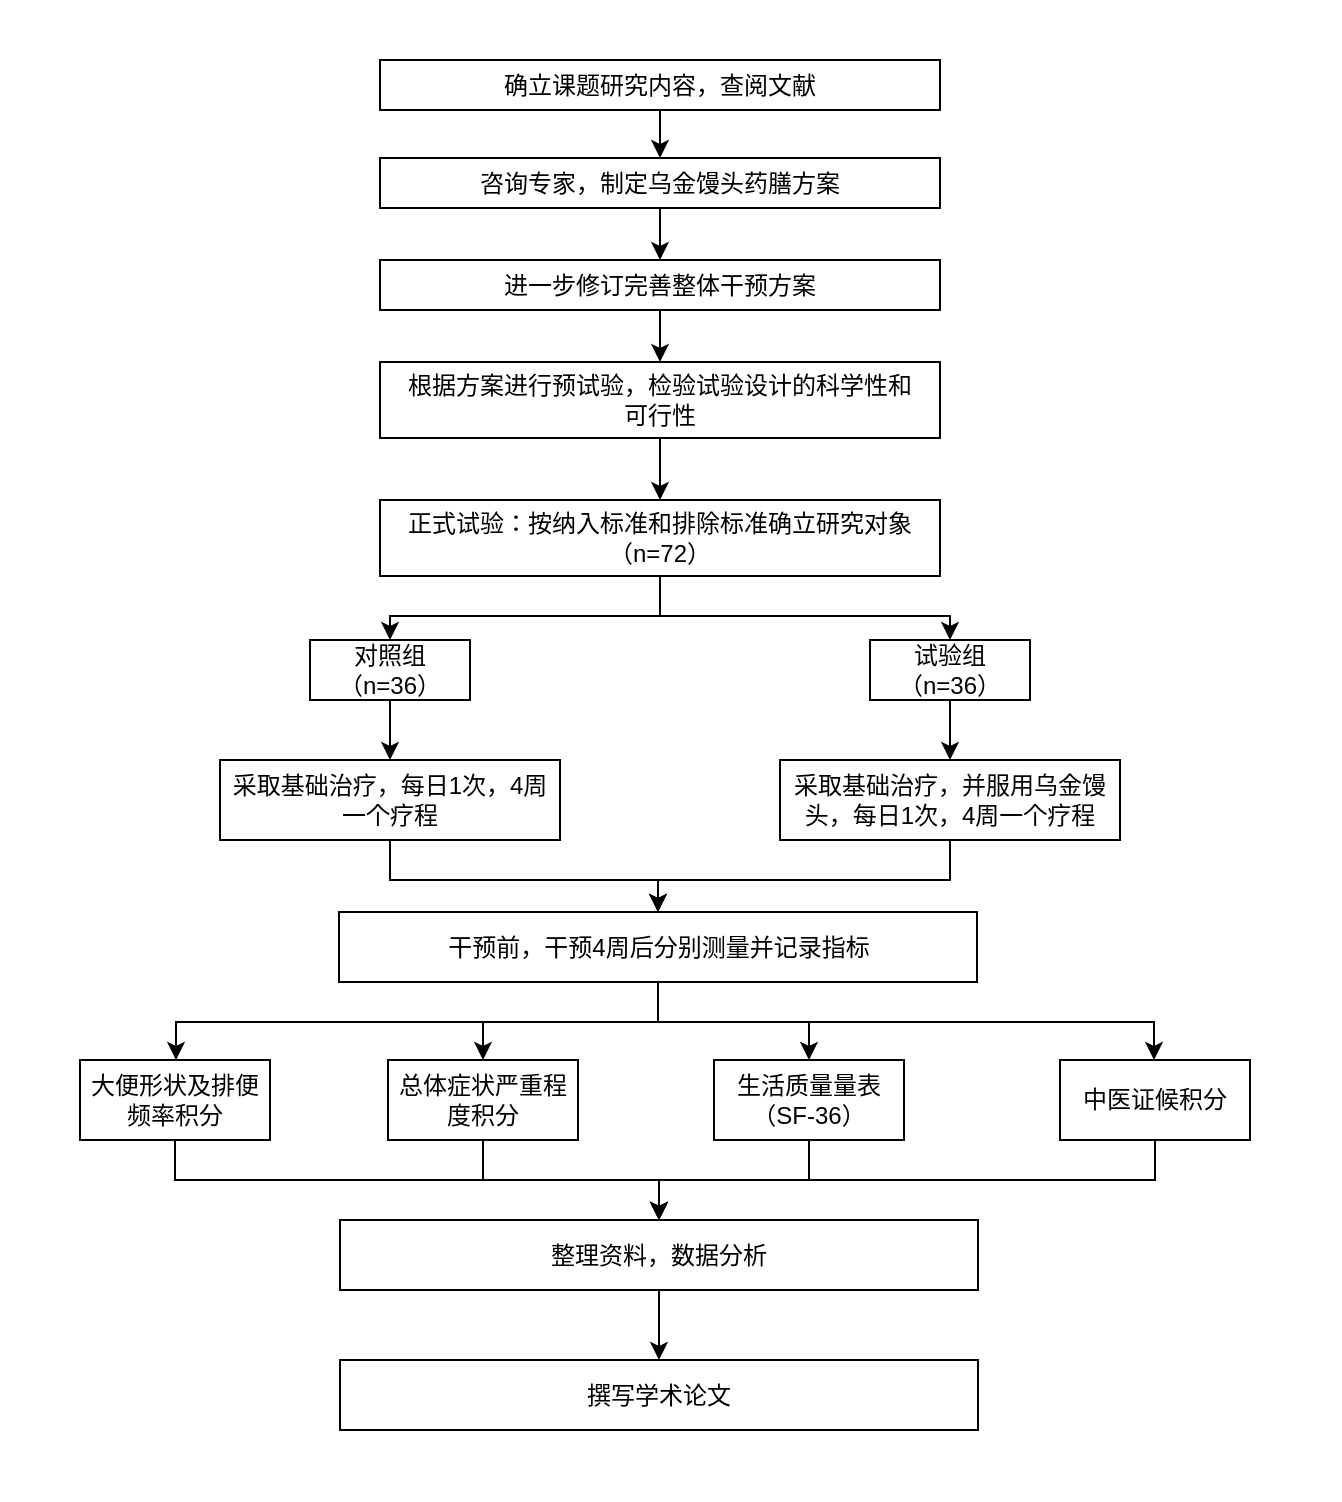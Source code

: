 <mxfile version="26.2.10">
  <diagram name="第 1 页" id="43g43-p8lrJT_yF0-TSw">
    <mxGraphModel dx="1016" dy="590" grid="1" gridSize="10" guides="1" tooltips="1" connect="1" arrows="1" fold="1" page="1" pageScale="1" pageWidth="827" pageHeight="1169" math="0" shadow="0">
      <root>
        <mxCell id="0" />
        <mxCell id="1" parent="0" />
        <mxCell id="D2ccaEsxYQHLOQnfDHp8-46" value="&amp;nbsp;" style="text;html=1;align=center;verticalAlign=middle;whiteSpace=wrap;rounded=0;" parent="1" vertex="1">
          <mxGeometry x="110" y="80" width="670" height="750" as="geometry" />
        </mxCell>
        <mxCell id="D2ccaEsxYQHLOQnfDHp8-27" style="edgeStyle=orthogonalEdgeStyle;rounded=0;orthogonalLoop=1;jettySize=auto;html=1;exitX=0.5;exitY=1;exitDx=0;exitDy=0;entryX=0.5;entryY=0;entryDx=0;entryDy=0;" parent="1" source="D2ccaEsxYQHLOQnfDHp8-1" target="D2ccaEsxYQHLOQnfDHp8-2" edge="1">
          <mxGeometry relative="1" as="geometry" />
        </mxCell>
        <mxCell id="D2ccaEsxYQHLOQnfDHp8-1" value="&lt;font&gt;确立课题研究内容，查阅文献&lt;/font&gt;" style="rounded=0;whiteSpace=wrap;html=1;fontSize=12;" parent="1" vertex="1">
          <mxGeometry x="300" y="110" width="280" height="25" as="geometry" />
        </mxCell>
        <mxCell id="D2ccaEsxYQHLOQnfDHp8-28" style="edgeStyle=orthogonalEdgeStyle;rounded=0;orthogonalLoop=1;jettySize=auto;html=1;exitX=0.5;exitY=1;exitDx=0;exitDy=0;entryX=0.5;entryY=0;entryDx=0;entryDy=0;" parent="1" source="D2ccaEsxYQHLOQnfDHp8-2" target="D2ccaEsxYQHLOQnfDHp8-3" edge="1">
          <mxGeometry relative="1" as="geometry" />
        </mxCell>
        <mxCell id="D2ccaEsxYQHLOQnfDHp8-2" value="&lt;font&gt;咨询专家，制定乌金馒头药膳方案&lt;/font&gt;" style="rounded=0;whiteSpace=wrap;html=1;fontSize=12;" parent="1" vertex="1">
          <mxGeometry x="300" y="159" width="280" height="25" as="geometry" />
        </mxCell>
        <mxCell id="D2ccaEsxYQHLOQnfDHp8-29" style="edgeStyle=orthogonalEdgeStyle;rounded=0;orthogonalLoop=1;jettySize=auto;html=1;exitX=0.5;exitY=1;exitDx=0;exitDy=0;entryX=0.5;entryY=0;entryDx=0;entryDy=0;" parent="1" source="D2ccaEsxYQHLOQnfDHp8-3" target="D2ccaEsxYQHLOQnfDHp8-4" edge="1">
          <mxGeometry relative="1" as="geometry" />
        </mxCell>
        <mxCell id="D2ccaEsxYQHLOQnfDHp8-3" value="&lt;font&gt;进一步修订完善整体干预方案&lt;/font&gt;" style="rounded=0;whiteSpace=wrap;html=1;fontSize=12;" parent="1" vertex="1">
          <mxGeometry x="300" y="210" width="280" height="25" as="geometry" />
        </mxCell>
        <mxCell id="D2ccaEsxYQHLOQnfDHp8-30" style="edgeStyle=orthogonalEdgeStyle;rounded=0;orthogonalLoop=1;jettySize=auto;html=1;exitX=0.5;exitY=1;exitDx=0;exitDy=0;" parent="1" source="D2ccaEsxYQHLOQnfDHp8-4" target="D2ccaEsxYQHLOQnfDHp8-6" edge="1">
          <mxGeometry relative="1" as="geometry" />
        </mxCell>
        <mxCell id="D2ccaEsxYQHLOQnfDHp8-4" value="&lt;font&gt;根据方案进行预试验，检验试验设计的科学性和&lt;/font&gt;&lt;div&gt;&lt;font&gt;可行性&lt;/font&gt;&lt;/div&gt;" style="rounded=0;whiteSpace=wrap;html=1;fontSize=12;" parent="1" vertex="1">
          <mxGeometry x="300" y="261" width="280" height="38" as="geometry" />
        </mxCell>
        <mxCell id="D2ccaEsxYQHLOQnfDHp8-31" style="edgeStyle=orthogonalEdgeStyle;rounded=0;orthogonalLoop=1;jettySize=auto;html=1;entryX=0.5;entryY=0;entryDx=0;entryDy=0;" parent="1" source="D2ccaEsxYQHLOQnfDHp8-6" target="D2ccaEsxYQHLOQnfDHp8-7" edge="1">
          <mxGeometry relative="1" as="geometry" />
        </mxCell>
        <mxCell id="D2ccaEsxYQHLOQnfDHp8-32" style="edgeStyle=orthogonalEdgeStyle;rounded=0;orthogonalLoop=1;jettySize=auto;html=1;" parent="1" source="D2ccaEsxYQHLOQnfDHp8-6" target="D2ccaEsxYQHLOQnfDHp8-8" edge="1">
          <mxGeometry relative="1" as="geometry" />
        </mxCell>
        <mxCell id="D2ccaEsxYQHLOQnfDHp8-6" value="正式试验：按纳入标准和排除标准确立研究对象（n=72）" style="rounded=0;whiteSpace=wrap;html=1;fontSize=12;" parent="1" vertex="1">
          <mxGeometry x="300" y="330" width="280" height="38" as="geometry" />
        </mxCell>
        <mxCell id="D2ccaEsxYQHLOQnfDHp8-33" style="edgeStyle=orthogonalEdgeStyle;rounded=0;orthogonalLoop=1;jettySize=auto;html=1;exitX=0.5;exitY=1;exitDx=0;exitDy=0;entryX=0.5;entryY=0;entryDx=0;entryDy=0;" parent="1" source="D2ccaEsxYQHLOQnfDHp8-7" target="D2ccaEsxYQHLOQnfDHp8-9" edge="1">
          <mxGeometry relative="1" as="geometry" />
        </mxCell>
        <mxCell id="D2ccaEsxYQHLOQnfDHp8-7" value="对照组&lt;div&gt;（n=36）&lt;/div&gt;" style="rounded=0;whiteSpace=wrap;html=1;" parent="1" vertex="1">
          <mxGeometry x="265" y="400" width="80" height="30" as="geometry" />
        </mxCell>
        <mxCell id="D2ccaEsxYQHLOQnfDHp8-34" style="edgeStyle=orthogonalEdgeStyle;rounded=0;orthogonalLoop=1;jettySize=auto;html=1;exitX=0.5;exitY=1;exitDx=0;exitDy=0;entryX=0.5;entryY=0;entryDx=0;entryDy=0;" parent="1" source="D2ccaEsxYQHLOQnfDHp8-8" target="D2ccaEsxYQHLOQnfDHp8-10" edge="1">
          <mxGeometry relative="1" as="geometry" />
        </mxCell>
        <mxCell id="D2ccaEsxYQHLOQnfDHp8-8" value="试验组&lt;div&gt;（n=36）&lt;/div&gt;" style="rounded=0;whiteSpace=wrap;html=1;" parent="1" vertex="1">
          <mxGeometry x="545" y="400" width="80" height="30" as="geometry" />
        </mxCell>
        <mxCell id="D2ccaEsxYQHLOQnfDHp8-36" style="edgeStyle=orthogonalEdgeStyle;rounded=0;orthogonalLoop=1;jettySize=auto;html=1;entryX=0.5;entryY=0;entryDx=0;entryDy=0;" parent="1" source="D2ccaEsxYQHLOQnfDHp8-9" target="D2ccaEsxYQHLOQnfDHp8-11" edge="1">
          <mxGeometry relative="1" as="geometry">
            <Array as="points">
              <mxPoint x="305" y="520" />
              <mxPoint x="439" y="520" />
            </Array>
          </mxGeometry>
        </mxCell>
        <mxCell id="D2ccaEsxYQHLOQnfDHp8-9" value="&lt;font&gt;采取基础治疗，每日1次，4周一个疗程&lt;/font&gt;" style="rounded=0;whiteSpace=wrap;html=1;fontSize=12;" parent="1" vertex="1">
          <mxGeometry x="220" y="460" width="170" height="40" as="geometry" />
        </mxCell>
        <mxCell id="D2ccaEsxYQHLOQnfDHp8-38" style="edgeStyle=orthogonalEdgeStyle;rounded=0;orthogonalLoop=1;jettySize=auto;html=1;entryX=0.5;entryY=0;entryDx=0;entryDy=0;" parent="1" source="D2ccaEsxYQHLOQnfDHp8-10" target="D2ccaEsxYQHLOQnfDHp8-11" edge="1">
          <mxGeometry relative="1" as="geometry">
            <Array as="points">
              <mxPoint x="585" y="520" />
              <mxPoint x="439" y="520" />
            </Array>
          </mxGeometry>
        </mxCell>
        <mxCell id="D2ccaEsxYQHLOQnfDHp8-10" value="&lt;font&gt;采取基础治疗，并服用乌金馒头，每日1次，4周一个疗程&lt;/font&gt;" style="rounded=0;whiteSpace=wrap;html=1;fontSize=12;" parent="1" vertex="1">
          <mxGeometry x="500" y="460" width="170" height="40" as="geometry" />
        </mxCell>
        <mxCell id="D2ccaEsxYQHLOQnfDHp8-20" style="edgeStyle=orthogonalEdgeStyle;rounded=0;orthogonalLoop=1;jettySize=auto;html=1;" parent="1" source="D2ccaEsxYQHLOQnfDHp8-11" target="D2ccaEsxYQHLOQnfDHp8-14" edge="1">
          <mxGeometry relative="1" as="geometry" />
        </mxCell>
        <mxCell id="D2ccaEsxYQHLOQnfDHp8-21" style="edgeStyle=orthogonalEdgeStyle;rounded=0;orthogonalLoop=1;jettySize=auto;html=1;" parent="1" source="D2ccaEsxYQHLOQnfDHp8-11" target="D2ccaEsxYQHLOQnfDHp8-15" edge="1">
          <mxGeometry relative="1" as="geometry" />
        </mxCell>
        <mxCell id="D2ccaEsxYQHLOQnfDHp8-23" style="edgeStyle=orthogonalEdgeStyle;rounded=0;orthogonalLoop=1;jettySize=auto;html=1;exitX=0.5;exitY=1;exitDx=0;exitDy=0;" parent="1" source="D2ccaEsxYQHLOQnfDHp8-11" target="D2ccaEsxYQHLOQnfDHp8-16" edge="1">
          <mxGeometry relative="1" as="geometry">
            <Array as="points">
              <mxPoint x="439" y="591" />
              <mxPoint x="687" y="591" />
            </Array>
          </mxGeometry>
        </mxCell>
        <mxCell id="D2ccaEsxYQHLOQnfDHp8-26" style="edgeStyle=orthogonalEdgeStyle;rounded=0;orthogonalLoop=1;jettySize=auto;html=1;exitX=0.5;exitY=1;exitDx=0;exitDy=0;" parent="1" source="D2ccaEsxYQHLOQnfDHp8-11" target="D2ccaEsxYQHLOQnfDHp8-13" edge="1">
          <mxGeometry relative="1" as="geometry">
            <Array as="points">
              <mxPoint x="439" y="591" />
              <mxPoint x="198" y="591" />
            </Array>
          </mxGeometry>
        </mxCell>
        <mxCell id="D2ccaEsxYQHLOQnfDHp8-11" value="&lt;font&gt;干预前，干预4周后分别测量并记录指标&lt;/font&gt;" style="rounded=0;whiteSpace=wrap;html=1;fontSize=12;" parent="1" vertex="1">
          <mxGeometry x="279.5" y="536" width="319" height="35" as="geometry" />
        </mxCell>
        <mxCell id="D2ccaEsxYQHLOQnfDHp8-40" style="edgeStyle=orthogonalEdgeStyle;rounded=0;orthogonalLoop=1;jettySize=auto;html=1;exitX=0.5;exitY=1;exitDx=0;exitDy=0;" parent="1" source="D2ccaEsxYQHLOQnfDHp8-13" target="D2ccaEsxYQHLOQnfDHp8-17" edge="1">
          <mxGeometry relative="1" as="geometry" />
        </mxCell>
        <mxCell id="D2ccaEsxYQHLOQnfDHp8-13" value="大便形状及排便频率积分" style="rounded=0;whiteSpace=wrap;html=1;" parent="1" vertex="1">
          <mxGeometry x="150" y="610" width="95" height="40" as="geometry" />
        </mxCell>
        <mxCell id="D2ccaEsxYQHLOQnfDHp8-41" style="edgeStyle=orthogonalEdgeStyle;rounded=0;orthogonalLoop=1;jettySize=auto;html=1;exitX=0.5;exitY=1;exitDx=0;exitDy=0;entryX=0.5;entryY=0;entryDx=0;entryDy=0;" parent="1" source="D2ccaEsxYQHLOQnfDHp8-14" target="D2ccaEsxYQHLOQnfDHp8-17" edge="1">
          <mxGeometry relative="1" as="geometry" />
        </mxCell>
        <mxCell id="D2ccaEsxYQHLOQnfDHp8-14" value="总体症状严重程度积分" style="rounded=0;whiteSpace=wrap;html=1;" parent="1" vertex="1">
          <mxGeometry x="304" y="610" width="95" height="40" as="geometry" />
        </mxCell>
        <mxCell id="D2ccaEsxYQHLOQnfDHp8-43" style="edgeStyle=orthogonalEdgeStyle;rounded=0;orthogonalLoop=1;jettySize=auto;html=1;exitX=0.5;exitY=1;exitDx=0;exitDy=0;entryX=0.5;entryY=0;entryDx=0;entryDy=0;" parent="1" source="D2ccaEsxYQHLOQnfDHp8-15" target="D2ccaEsxYQHLOQnfDHp8-17" edge="1">
          <mxGeometry relative="1" as="geometry" />
        </mxCell>
        <mxCell id="D2ccaEsxYQHLOQnfDHp8-15" value="生活质量量表&lt;div&gt;（SF-36）&lt;/div&gt;" style="rounded=0;whiteSpace=wrap;html=1;" parent="1" vertex="1">
          <mxGeometry x="467" y="610" width="95" height="40" as="geometry" />
        </mxCell>
        <mxCell id="D2ccaEsxYQHLOQnfDHp8-44" style="edgeStyle=orthogonalEdgeStyle;rounded=0;orthogonalLoop=1;jettySize=auto;html=1;exitX=0.5;exitY=1;exitDx=0;exitDy=0;entryX=0.5;entryY=0;entryDx=0;entryDy=0;" parent="1" source="D2ccaEsxYQHLOQnfDHp8-16" target="D2ccaEsxYQHLOQnfDHp8-17" edge="1">
          <mxGeometry relative="1" as="geometry" />
        </mxCell>
        <mxCell id="D2ccaEsxYQHLOQnfDHp8-16" value="中医证候积分" style="rounded=0;whiteSpace=wrap;html=1;" parent="1" vertex="1">
          <mxGeometry x="640" y="610" width="95" height="40" as="geometry" />
        </mxCell>
        <mxCell id="D2ccaEsxYQHLOQnfDHp8-45" style="edgeStyle=orthogonalEdgeStyle;rounded=0;orthogonalLoop=1;jettySize=auto;html=1;exitX=0.5;exitY=1;exitDx=0;exitDy=0;entryX=0.5;entryY=0;entryDx=0;entryDy=0;" parent="1" source="D2ccaEsxYQHLOQnfDHp8-17" target="D2ccaEsxYQHLOQnfDHp8-18" edge="1">
          <mxGeometry relative="1" as="geometry" />
        </mxCell>
        <mxCell id="D2ccaEsxYQHLOQnfDHp8-17" value="&lt;font&gt;整理资料，数据分析&lt;/font&gt;" style="rounded=0;whiteSpace=wrap;html=1;fontSize=12;" parent="1" vertex="1">
          <mxGeometry x="280" y="690" width="319" height="35" as="geometry" />
        </mxCell>
        <mxCell id="D2ccaEsxYQHLOQnfDHp8-18" value="&lt;font&gt;撰写学术论文&lt;/font&gt;" style="rounded=0;whiteSpace=wrap;html=1;fontSize=12;" parent="1" vertex="1">
          <mxGeometry x="280" y="760" width="319" height="35" as="geometry" />
        </mxCell>
      </root>
    </mxGraphModel>
  </diagram>
</mxfile>

